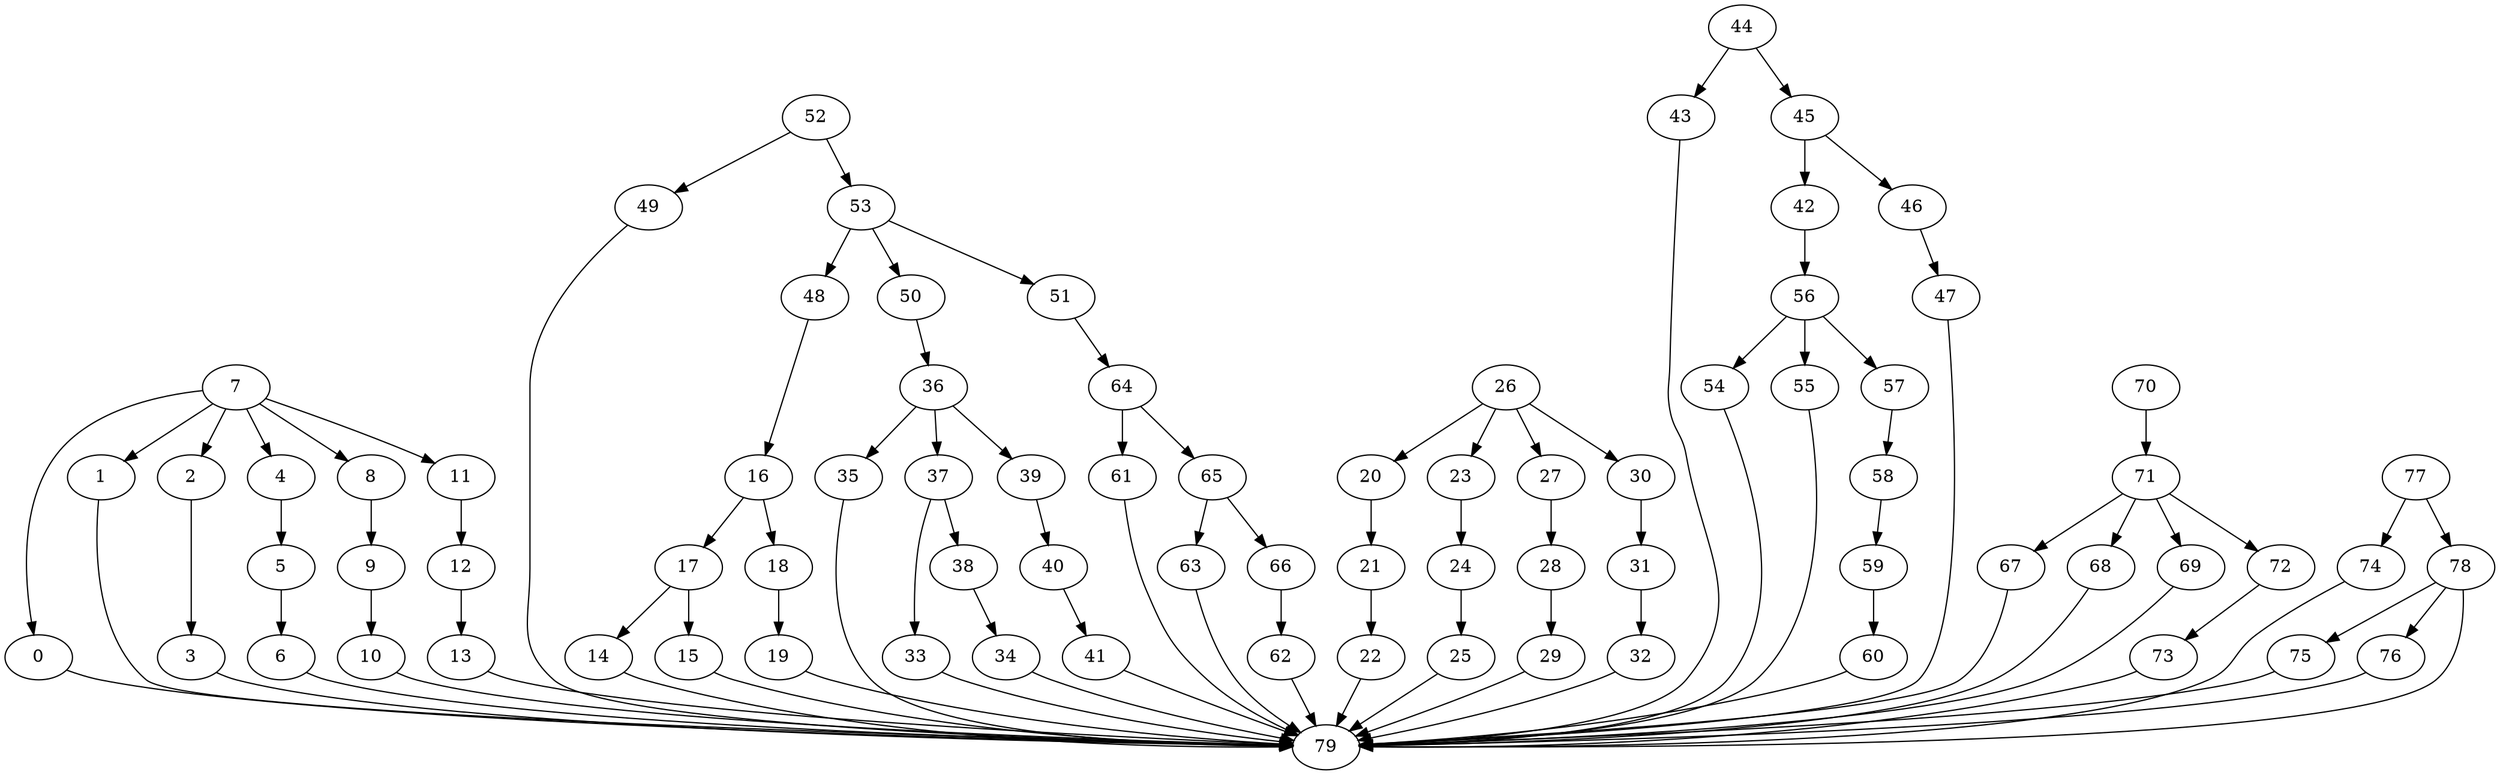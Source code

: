 strict digraph  {
0 [exec=196];
1 [exec=113];
2 [exec=53];
3 [exec=105];
4 [exec=154];
5 [exec=121];
6 [exec=96];
7 [exec=149];
8 [exec=90];
9 [exec=68];
10 [exec=85];
11 [exec=163];
12 [exec=82];
13 [exec=83];
14 [exec=130];
15 [exec=100];
16 [exec=188];
17 [exec=102];
18 [exec=96];
19 [exec=100];
20 [exec=117];
21 [exec=66];
22 [exec=134];
23 [exec=127];
24 [exec=200];
25 [exec=50];
26 [exec=136];
27 [exec=66];
28 [exec=129];
29 [exec=140];
30 [exec=128];
31 [exec=173];
32 [exec=130];
33 [exec=64];
34 [exec=115];
35 [exec=55];
36 [exec=141];
37 [exec=153];
38 [exec=54];
39 [exec=190];
40 [exec=157];
41 [exec=143];
42 [exec=168];
43 [exec=138];
44 [exec=181];
45 [exec=140];
46 [exec=184];
47 [exec=114];
48 [exec=103];
49 [exec=137];
50 [exec=181];
51 [exec=142];
52 [exec=87];
53 [exec=137];
54 [exec=129];
55 [exec=173];
56 [exec=91];
57 [exec=62];
58 [exec=70];
59 [exec=186];
60 [exec=153];
61 [exec=58];
62 [exec=176];
63 [exec=135];
64 [exec=103];
65 [exec=83];
66 [exec=194];
67 [exec=88];
68 [exec=65];
69 [exec=157];
70 [exec=125];
71 [exec=86];
72 [exec=166];
73 [exec=93];
74 [exec=146];
75 [exec=186];
76 [exec=95];
77 [exec=177];
78 [exec=136];
79 [exec=96];
0 -> 79  [comm=18];
1 -> 79  [comm=8];
2 -> 3  [comm=16];
3 -> 79  [comm=6];
4 -> 5  [comm=14];
5 -> 6  [comm=8];
6 -> 79  [comm=14];
7 -> 8  [comm=15];
7 -> 0  [comm=14];
7 -> 1  [comm=16];
7 -> 2  [comm=9];
7 -> 4  [comm=18];
7 -> 11  [comm=18];
8 -> 9  [comm=16];
9 -> 10  [comm=19];
10 -> 79  [comm=9];
11 -> 12  [comm=10];
12 -> 13  [comm=17];
13 -> 79  [comm=20];
14 -> 79  [comm=11];
15 -> 79  [comm=9];
16 -> 17  [comm=7];
16 -> 18  [comm=16];
17 -> 14  [comm=5];
17 -> 15  [comm=17];
18 -> 19  [comm=8];
19 -> 79  [comm=15];
20 -> 21  [comm=9];
21 -> 22  [comm=15];
22 -> 79  [comm=17];
23 -> 24  [comm=18];
24 -> 25  [comm=18];
25 -> 79  [comm=12];
26 -> 27  [comm=20];
26 -> 20  [comm=14];
26 -> 23  [comm=20];
26 -> 30  [comm=17];
27 -> 28  [comm=17];
28 -> 29  [comm=10];
29 -> 79  [comm=13];
30 -> 31  [comm=14];
31 -> 32  [comm=20];
32 -> 79  [comm=13];
33 -> 79  [comm=18];
34 -> 79  [comm=5];
35 -> 79  [comm=15];
36 -> 37  [comm=14];
36 -> 35  [comm=20];
36 -> 39  [comm=14];
37 -> 38  [comm=9];
37 -> 33  [comm=20];
38 -> 34  [comm=5];
39 -> 40  [comm=8];
40 -> 41  [comm=19];
41 -> 79  [comm=12];
42 -> 56  [comm=14];
43 -> 79  [comm=6];
44 -> 45  [comm=9];
44 -> 43  [comm=17];
45 -> 42  [comm=5];
45 -> 46  [comm=20];
46 -> 47  [comm=13];
47 -> 79  [comm=12];
48 -> 16  [comm=20];
49 -> 79  [comm=6];
50 -> 36  [comm=12];
51 -> 64  [comm=20];
52 -> 53  [comm=13];
52 -> 49  [comm=9];
53 -> 48  [comm=14];
53 -> 50  [comm=14];
53 -> 51  [comm=20];
54 -> 79  [comm=20];
55 -> 79  [comm=8];
56 -> 57  [comm=5];
56 -> 54  [comm=9];
56 -> 55  [comm=14];
57 -> 58  [comm=14];
58 -> 59  [comm=15];
59 -> 60  [comm=14];
60 -> 79  [comm=5];
61 -> 79  [comm=19];
62 -> 79  [comm=16];
63 -> 79  [comm=16];
64 -> 65  [comm=9];
64 -> 61  [comm=6];
65 -> 66  [comm=5];
65 -> 63  [comm=13];
66 -> 62  [comm=19];
67 -> 79  [comm=8];
68 -> 79  [comm=11];
69 -> 79  [comm=5];
70 -> 71  [comm=18];
71 -> 67  [comm=18];
71 -> 68  [comm=20];
71 -> 69  [comm=17];
71 -> 72  [comm=20];
72 -> 73  [comm=17];
73 -> 79  [comm=11];
74 -> 79  [comm=14];
75 -> 79  [comm=19];
76 -> 79  [comm=7];
77 -> 78  [comm=14];
77 -> 74  [comm=5];
78 -> 79  [comm=18];
78 -> 75  [comm=14];
78 -> 76  [comm=20];
}
